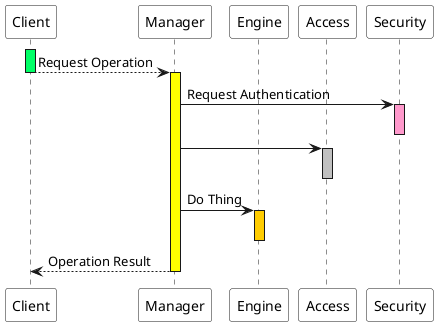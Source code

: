 @startuml
participant Client #FFFFFF
participant Manager #FFFFFF
participant Engine #FFFFFF
participant Access #FFFFFF
participant Security #FFFFFF

activate Client #00FF66
Client --> Manager: Request Operation
deactivate Client

activate Manager #FFFF00

Manager -> Security: Request Authentication

activate Security #FF99CC
deactivate Security

Manager -> Access

activate Access #C0C0C0
deactivate Access

Manager -> Engine: Do Thing
activate Engine #FFCC00
deactivate Engine

Manager --> Client: Operation Result

deactivate Manager

@enduml